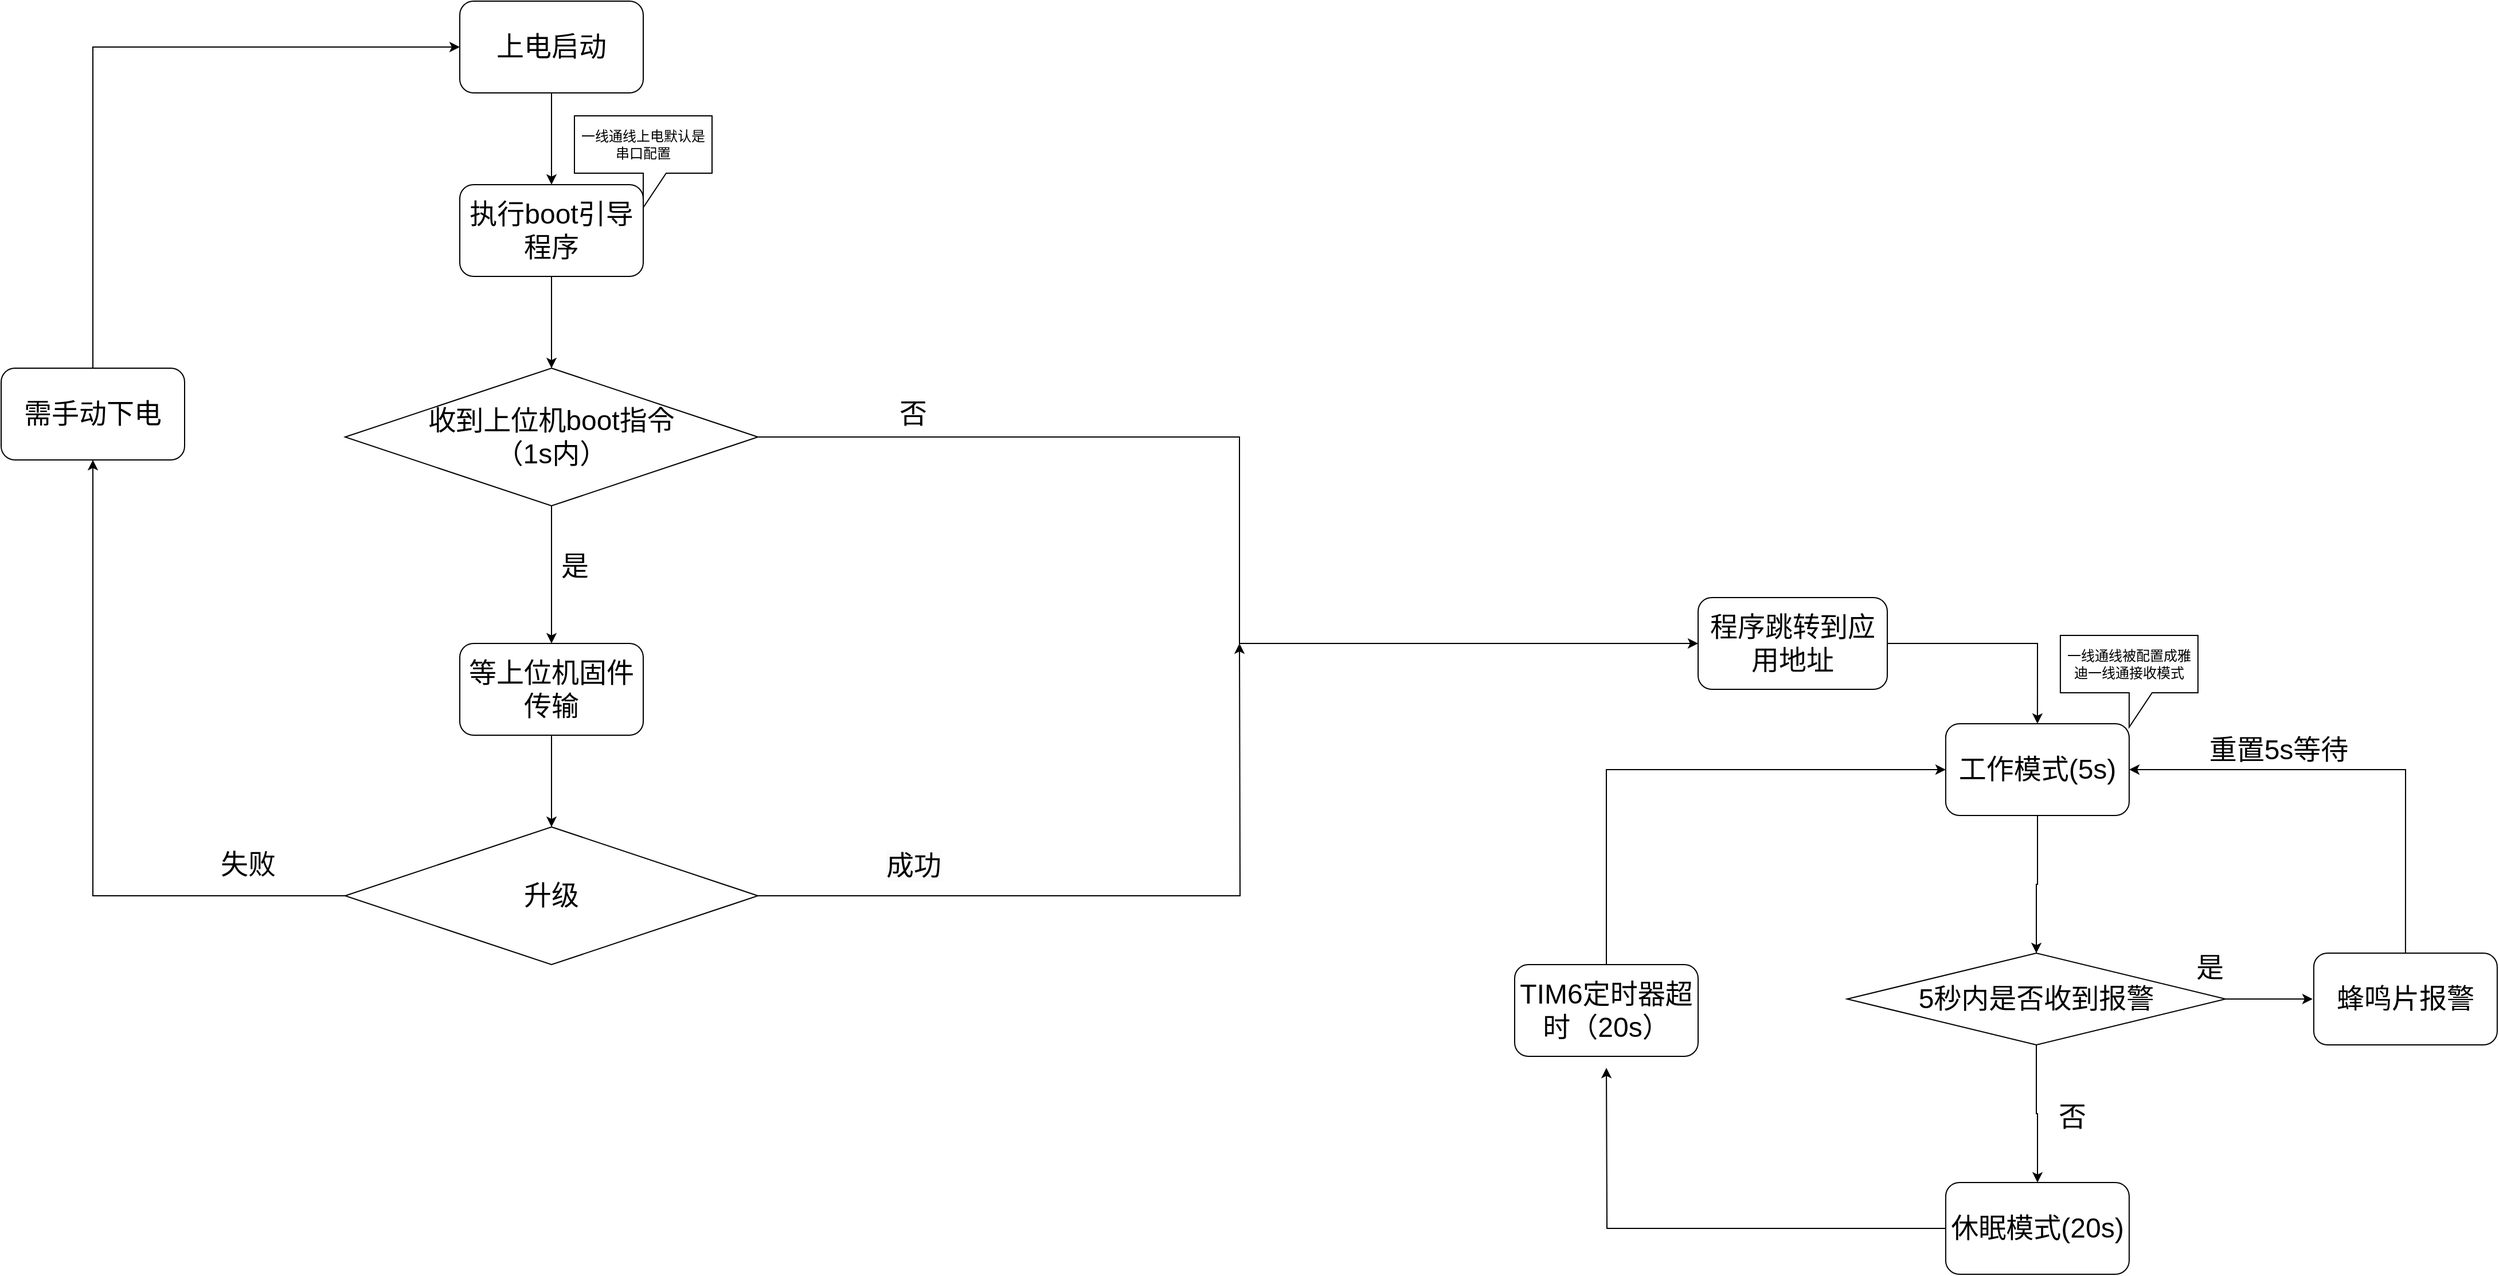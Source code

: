 <mxfile version="23.1.7" type="github">
  <diagram name="第 1 页" id="2HxO7je2tRMQ0RBZFBat">
    <mxGraphModel dx="2533" dy="1431" grid="1" gridSize="10" guides="1" tooltips="1" connect="1" arrows="1" fold="1" page="1" pageScale="1" pageWidth="827" pageHeight="1169" math="0" shadow="0">
      <root>
        <mxCell id="0" />
        <mxCell id="1" parent="0" />
        <mxCell id="_65gUGmYSUx_KgQnUF9C-1" style="edgeStyle=orthogonalEdgeStyle;rounded=0;orthogonalLoop=1;jettySize=auto;html=1;entryX=0.5;entryY=0;entryDx=0;entryDy=0;" edge="1" parent="1" source="LUGfVyTX6iETMPzaW94x-1" target="LUGfVyTX6iETMPzaW94x-7">
          <mxGeometry relative="1" as="geometry" />
        </mxCell>
        <mxCell id="LUGfVyTX6iETMPzaW94x-1" value="&lt;font style=&quot;font-size: 24px;&quot;&gt;上电启动&lt;/font&gt;" style="rounded=1;whiteSpace=wrap;html=1;" parent="1" vertex="1">
          <mxGeometry x="440" y="40" width="160" height="80" as="geometry" />
        </mxCell>
        <mxCell id="PsWsZHHcN24-2R9jMyWs-2" style="edgeStyle=orthogonalEdgeStyle;rounded=0;orthogonalLoop=1;jettySize=auto;html=1;" parent="1" source="LUGfVyTX6iETMPzaW94x-6" target="PsWsZHHcN24-2R9jMyWs-1" edge="1">
          <mxGeometry relative="1" as="geometry" />
        </mxCell>
        <mxCell id="LUGfVyTX6iETMPzaW94x-6" value="&lt;span style=&quot;font-size: 24px;&quot;&gt;工作模式(5s)&lt;/span&gt;" style="rounded=1;whiteSpace=wrap;html=1;" parent="1" vertex="1">
          <mxGeometry x="1735.95" y="670" width="160" height="80" as="geometry" />
        </mxCell>
        <mxCell id="_65gUGmYSUx_KgQnUF9C-2" style="edgeStyle=orthogonalEdgeStyle;rounded=0;orthogonalLoop=1;jettySize=auto;html=1;entryX=0.5;entryY=0;entryDx=0;entryDy=0;" edge="1" parent="1" source="LUGfVyTX6iETMPzaW94x-7" target="qNlfay7nsXPxG3cRkx4I-4">
          <mxGeometry relative="1" as="geometry" />
        </mxCell>
        <mxCell id="LUGfVyTX6iETMPzaW94x-7" value="&lt;font style=&quot;font-size: 24px;&quot;&gt;执行boot引导程序&lt;/font&gt;" style="rounded=1;whiteSpace=wrap;html=1;" parent="1" vertex="1">
          <mxGeometry x="440" y="200" width="160" height="80" as="geometry" />
        </mxCell>
        <mxCell id="_65gUGmYSUx_KgQnUF9C-21" style="edgeStyle=orthogonalEdgeStyle;rounded=0;orthogonalLoop=1;jettySize=auto;html=1;entryX=0;entryY=0.5;entryDx=0;entryDy=0;" edge="1" parent="1" source="LUGfVyTX6iETMPzaW94x-20" target="LUGfVyTX6iETMPzaW94x-6">
          <mxGeometry relative="1" as="geometry">
            <Array as="points">
              <mxPoint x="1440" y="710" />
            </Array>
          </mxGeometry>
        </mxCell>
        <mxCell id="LUGfVyTX6iETMPzaW94x-20" value="&lt;span style=&quot;font-size: 24px;&quot;&gt;TIM6定时器超时（20s）&lt;/span&gt;" style="rounded=1;whiteSpace=wrap;html=1;" parent="1" vertex="1">
          <mxGeometry x="1360" y="880" width="160" height="80" as="geometry" />
        </mxCell>
        <mxCell id="_65gUGmYSUx_KgQnUF9C-20" style="edgeStyle=orthogonalEdgeStyle;rounded=0;orthogonalLoop=1;jettySize=auto;html=1;" edge="1" parent="1" source="LUGfVyTX6iETMPzaW94x-22">
          <mxGeometry relative="1" as="geometry">
            <mxPoint x="1440" y="970" as="targetPoint" />
          </mxGeometry>
        </mxCell>
        <mxCell id="LUGfVyTX6iETMPzaW94x-22" value="&lt;span style=&quot;font-size: 24px;&quot;&gt;休眠模式(20s)&lt;/span&gt;" style="rounded=1;whiteSpace=wrap;html=1;" parent="1" vertex="1">
          <mxGeometry x="1735.95" y="1070" width="160" height="80" as="geometry" />
        </mxCell>
        <mxCell id="PsWsZHHcN24-2R9jMyWs-3" style="edgeStyle=orthogonalEdgeStyle;rounded=0;orthogonalLoop=1;jettySize=auto;html=1;" parent="1" source="PsWsZHHcN24-2R9jMyWs-1" target="LUGfVyTX6iETMPzaW94x-22" edge="1">
          <mxGeometry relative="1" as="geometry" />
        </mxCell>
        <mxCell id="PsWsZHHcN24-2R9jMyWs-6" style="edgeStyle=orthogonalEdgeStyle;rounded=0;orthogonalLoop=1;jettySize=auto;html=1;" parent="1" source="PsWsZHHcN24-2R9jMyWs-1" edge="1">
          <mxGeometry relative="1" as="geometry">
            <mxPoint x="2055.95" y="910" as="targetPoint" />
          </mxGeometry>
        </mxCell>
        <mxCell id="PsWsZHHcN24-2R9jMyWs-1" value="&lt;font style=&quot;font-size: 24px;&quot;&gt;5秒内是否收到报警&lt;/font&gt;" style="rhombus;whiteSpace=wrap;html=1;" parent="1" vertex="1">
          <mxGeometry x="1650" y="870" width="330" height="80" as="geometry" />
        </mxCell>
        <mxCell id="PsWsZHHcN24-2R9jMyWs-4" value="&lt;font style=&quot;font-size: 24px;&quot;&gt;否&lt;/font&gt;" style="text;html=1;align=center;verticalAlign=middle;resizable=0;points=[];autosize=1;strokeColor=none;fillColor=none;" parent="1" vertex="1">
          <mxGeometry x="1820.95" y="993" width="50" height="40" as="geometry" />
        </mxCell>
        <mxCell id="PsWsZHHcN24-2R9jMyWs-8" style="edgeStyle=orthogonalEdgeStyle;rounded=0;orthogonalLoop=1;jettySize=auto;html=1;exitX=0.5;exitY=0;exitDx=0;exitDy=0;entryX=1;entryY=0.5;entryDx=0;entryDy=0;" parent="1" source="PsWsZHHcN24-2R9jMyWs-5" target="LUGfVyTX6iETMPzaW94x-6" edge="1">
          <mxGeometry relative="1" as="geometry" />
        </mxCell>
        <mxCell id="PsWsZHHcN24-2R9jMyWs-5" value="&lt;span style=&quot;font-size: 24px;&quot;&gt;蜂鸣片报警&lt;/span&gt;" style="rounded=1;whiteSpace=wrap;html=1;" parent="1" vertex="1">
          <mxGeometry x="2056.95" y="870" width="160" height="80" as="geometry" />
        </mxCell>
        <mxCell id="PsWsZHHcN24-2R9jMyWs-9" value="&lt;font style=&quot;font-size: 24px;&quot;&gt;重置5s等待&lt;/font&gt;" style="text;html=1;align=center;verticalAlign=middle;resizable=0;points=[];autosize=1;strokeColor=none;fillColor=none;" parent="1" vertex="1">
          <mxGeometry x="1955.95" y="673" width="140" height="40" as="geometry" />
        </mxCell>
        <mxCell id="PsWsZHHcN24-2R9jMyWs-10" value="&lt;font style=&quot;font-size: 24px;&quot;&gt;是&lt;/font&gt;" style="text;html=1;align=center;verticalAlign=middle;resizable=0;points=[];autosize=1;strokeColor=none;fillColor=none;" parent="1" vertex="1">
          <mxGeometry x="1940.95" y="863" width="50" height="40" as="geometry" />
        </mxCell>
        <mxCell id="qNlfay7nsXPxG3cRkx4I-2" value="一线通线上电默认是串口配置" style="shape=callout;whiteSpace=wrap;html=1;perimeter=calloutPerimeter;" parent="1" vertex="1">
          <mxGeometry x="540" y="140" width="120" height="80" as="geometry" />
        </mxCell>
        <mxCell id="qNlfay7nsXPxG3cRkx4I-10" style="edgeStyle=orthogonalEdgeStyle;rounded=0;orthogonalLoop=1;jettySize=auto;html=1;" parent="1" source="qNlfay7nsXPxG3cRkx4I-4" edge="1">
          <mxGeometry relative="1" as="geometry">
            <mxPoint x="520" y="600" as="targetPoint" />
          </mxGeometry>
        </mxCell>
        <mxCell id="qNlfay7nsXPxG3cRkx4I-18" style="edgeStyle=orthogonalEdgeStyle;rounded=0;orthogonalLoop=1;jettySize=auto;html=1;entryX=0;entryY=0.5;entryDx=0;entryDy=0;" parent="1" source="qNlfay7nsXPxG3cRkx4I-4" target="qNlfay7nsXPxG3cRkx4I-15" edge="1">
          <mxGeometry relative="1" as="geometry">
            <Array as="points">
              <mxPoint x="1120" y="420" />
              <mxPoint x="1120" y="600" />
              <mxPoint x="1520" y="600" />
            </Array>
          </mxGeometry>
        </mxCell>
        <mxCell id="qNlfay7nsXPxG3cRkx4I-4" value="&lt;span style=&quot;font-size: 24px;&quot;&gt;收到上位机boot指令&lt;br&gt;（1s内）&lt;br&gt;&lt;/span&gt;" style="rhombus;whiteSpace=wrap;html=1;" parent="1" vertex="1">
          <mxGeometry x="340" y="360" width="360" height="120" as="geometry" />
        </mxCell>
        <mxCell id="_65gUGmYSUx_KgQnUF9C-6" style="edgeStyle=orthogonalEdgeStyle;rounded=0;orthogonalLoop=1;jettySize=auto;html=1;entryX=0.5;entryY=0;entryDx=0;entryDy=0;" edge="1" parent="1" source="qNlfay7nsXPxG3cRkx4I-11">
          <mxGeometry relative="1" as="geometry">
            <mxPoint x="520" y="760" as="targetPoint" />
          </mxGeometry>
        </mxCell>
        <mxCell id="qNlfay7nsXPxG3cRkx4I-11" value="&lt;font style=&quot;font-size: 24px;&quot;&gt;等上位机固件传输&lt;/font&gt;" style="rounded=1;whiteSpace=wrap;html=1;" parent="1" vertex="1">
          <mxGeometry x="440" y="600" width="160" height="80" as="geometry" />
        </mxCell>
        <mxCell id="qNlfay7nsXPxG3cRkx4I-12" value="&lt;font style=&quot;font-size: 24px;&quot;&gt;是&lt;/font&gt;" style="text;html=1;align=center;verticalAlign=middle;resizable=0;points=[];autosize=1;strokeColor=none;fillColor=none;" parent="1" vertex="1">
          <mxGeometry x="515" y="513" width="50" height="40" as="geometry" />
        </mxCell>
        <mxCell id="qNlfay7nsXPxG3cRkx4I-17" style="edgeStyle=orthogonalEdgeStyle;rounded=0;orthogonalLoop=1;jettySize=auto;html=1;entryX=0.5;entryY=0;entryDx=0;entryDy=0;" parent="1" source="qNlfay7nsXPxG3cRkx4I-15" target="LUGfVyTX6iETMPzaW94x-6" edge="1">
          <mxGeometry relative="1" as="geometry" />
        </mxCell>
        <mxCell id="qNlfay7nsXPxG3cRkx4I-15" value="&lt;font style=&quot;font-size: 24px;&quot;&gt;程序跳转到应用地址&lt;/font&gt;" style="rounded=1;whiteSpace=wrap;html=1;" parent="1" vertex="1">
          <mxGeometry x="1520" y="560" width="165" height="80" as="geometry" />
        </mxCell>
        <mxCell id="qNlfay7nsXPxG3cRkx4I-16" value="&lt;font style=&quot;font-size: 24px;&quot;&gt;否&lt;/font&gt;" style="text;html=1;align=center;verticalAlign=middle;resizable=0;points=[];autosize=1;strokeColor=none;fillColor=none;" parent="1" vertex="1">
          <mxGeometry x="810" y="380" width="50" height="40" as="geometry" />
        </mxCell>
        <mxCell id="qNlfay7nsXPxG3cRkx4I-19" value="一线通线被配置成雅迪一线通接收模式" style="shape=callout;whiteSpace=wrap;html=1;perimeter=calloutPerimeter;" parent="1" vertex="1">
          <mxGeometry x="1835.95" y="593" width="120" height="80" as="geometry" />
        </mxCell>
        <mxCell id="_65gUGmYSUx_KgQnUF9C-14" style="edgeStyle=orthogonalEdgeStyle;rounded=0;orthogonalLoop=1;jettySize=auto;html=1;entryX=0.5;entryY=1;entryDx=0;entryDy=0;" edge="1" parent="1" source="_65gUGmYSUx_KgQnUF9C-11" target="_65gUGmYSUx_KgQnUF9C-13">
          <mxGeometry relative="1" as="geometry" />
        </mxCell>
        <mxCell id="_65gUGmYSUx_KgQnUF9C-18" style="edgeStyle=orthogonalEdgeStyle;rounded=0;orthogonalLoop=1;jettySize=auto;html=1;" edge="1" parent="1" source="_65gUGmYSUx_KgQnUF9C-11">
          <mxGeometry relative="1" as="geometry">
            <mxPoint x="1120" y="600" as="targetPoint" />
          </mxGeometry>
        </mxCell>
        <mxCell id="_65gUGmYSUx_KgQnUF9C-11" value="&lt;span style=&quot;font-size: 24px;&quot;&gt;升级&lt;br&gt;&lt;/span&gt;" style="rhombus;whiteSpace=wrap;html=1;" vertex="1" parent="1">
          <mxGeometry x="340" y="760" width="360" height="120" as="geometry" />
        </mxCell>
        <mxCell id="_65gUGmYSUx_KgQnUF9C-15" style="edgeStyle=orthogonalEdgeStyle;rounded=0;orthogonalLoop=1;jettySize=auto;html=1;entryX=0;entryY=0.5;entryDx=0;entryDy=0;" edge="1" parent="1" source="_65gUGmYSUx_KgQnUF9C-13" target="LUGfVyTX6iETMPzaW94x-1">
          <mxGeometry relative="1" as="geometry">
            <Array as="points">
              <mxPoint x="120" y="80" />
            </Array>
          </mxGeometry>
        </mxCell>
        <mxCell id="_65gUGmYSUx_KgQnUF9C-13" value="&lt;span style=&quot;font-size: 24px;&quot;&gt;需手动下电&lt;/span&gt;" style="rounded=1;whiteSpace=wrap;html=1;" vertex="1" parent="1">
          <mxGeometry x="40" y="360" width="160" height="80" as="geometry" />
        </mxCell>
        <mxCell id="_65gUGmYSUx_KgQnUF9C-16" value="&lt;font style=&quot;font-size: 24px;&quot;&gt;失败&lt;/font&gt;" style="text;html=1;align=center;verticalAlign=middle;resizable=0;points=[];autosize=1;strokeColor=none;fillColor=none;" vertex="1" parent="1">
          <mxGeometry x="220" y="773" width="70" height="40" as="geometry" />
        </mxCell>
        <mxCell id="_65gUGmYSUx_KgQnUF9C-19" value="&lt;span style=&quot;color: rgb(0, 0, 0); font-family: Helvetica; font-size: 24px; font-style: normal; font-variant-ligatures: normal; font-variant-caps: normal; font-weight: 400; letter-spacing: normal; orphans: 2; text-align: center; text-indent: 0px; text-transform: none; widows: 2; word-spacing: 0px; -webkit-text-stroke-width: 0px; background-color: rgb(251, 251, 251); text-decoration-thickness: initial; text-decoration-style: initial; text-decoration-color: initial; float: none; display: inline !important;&quot;&gt;成功&lt;/span&gt;" style="text;whiteSpace=wrap;html=1;" vertex="1" parent="1">
          <mxGeometry x="810" y="773" width="80" height="50" as="geometry" />
        </mxCell>
      </root>
    </mxGraphModel>
  </diagram>
</mxfile>
